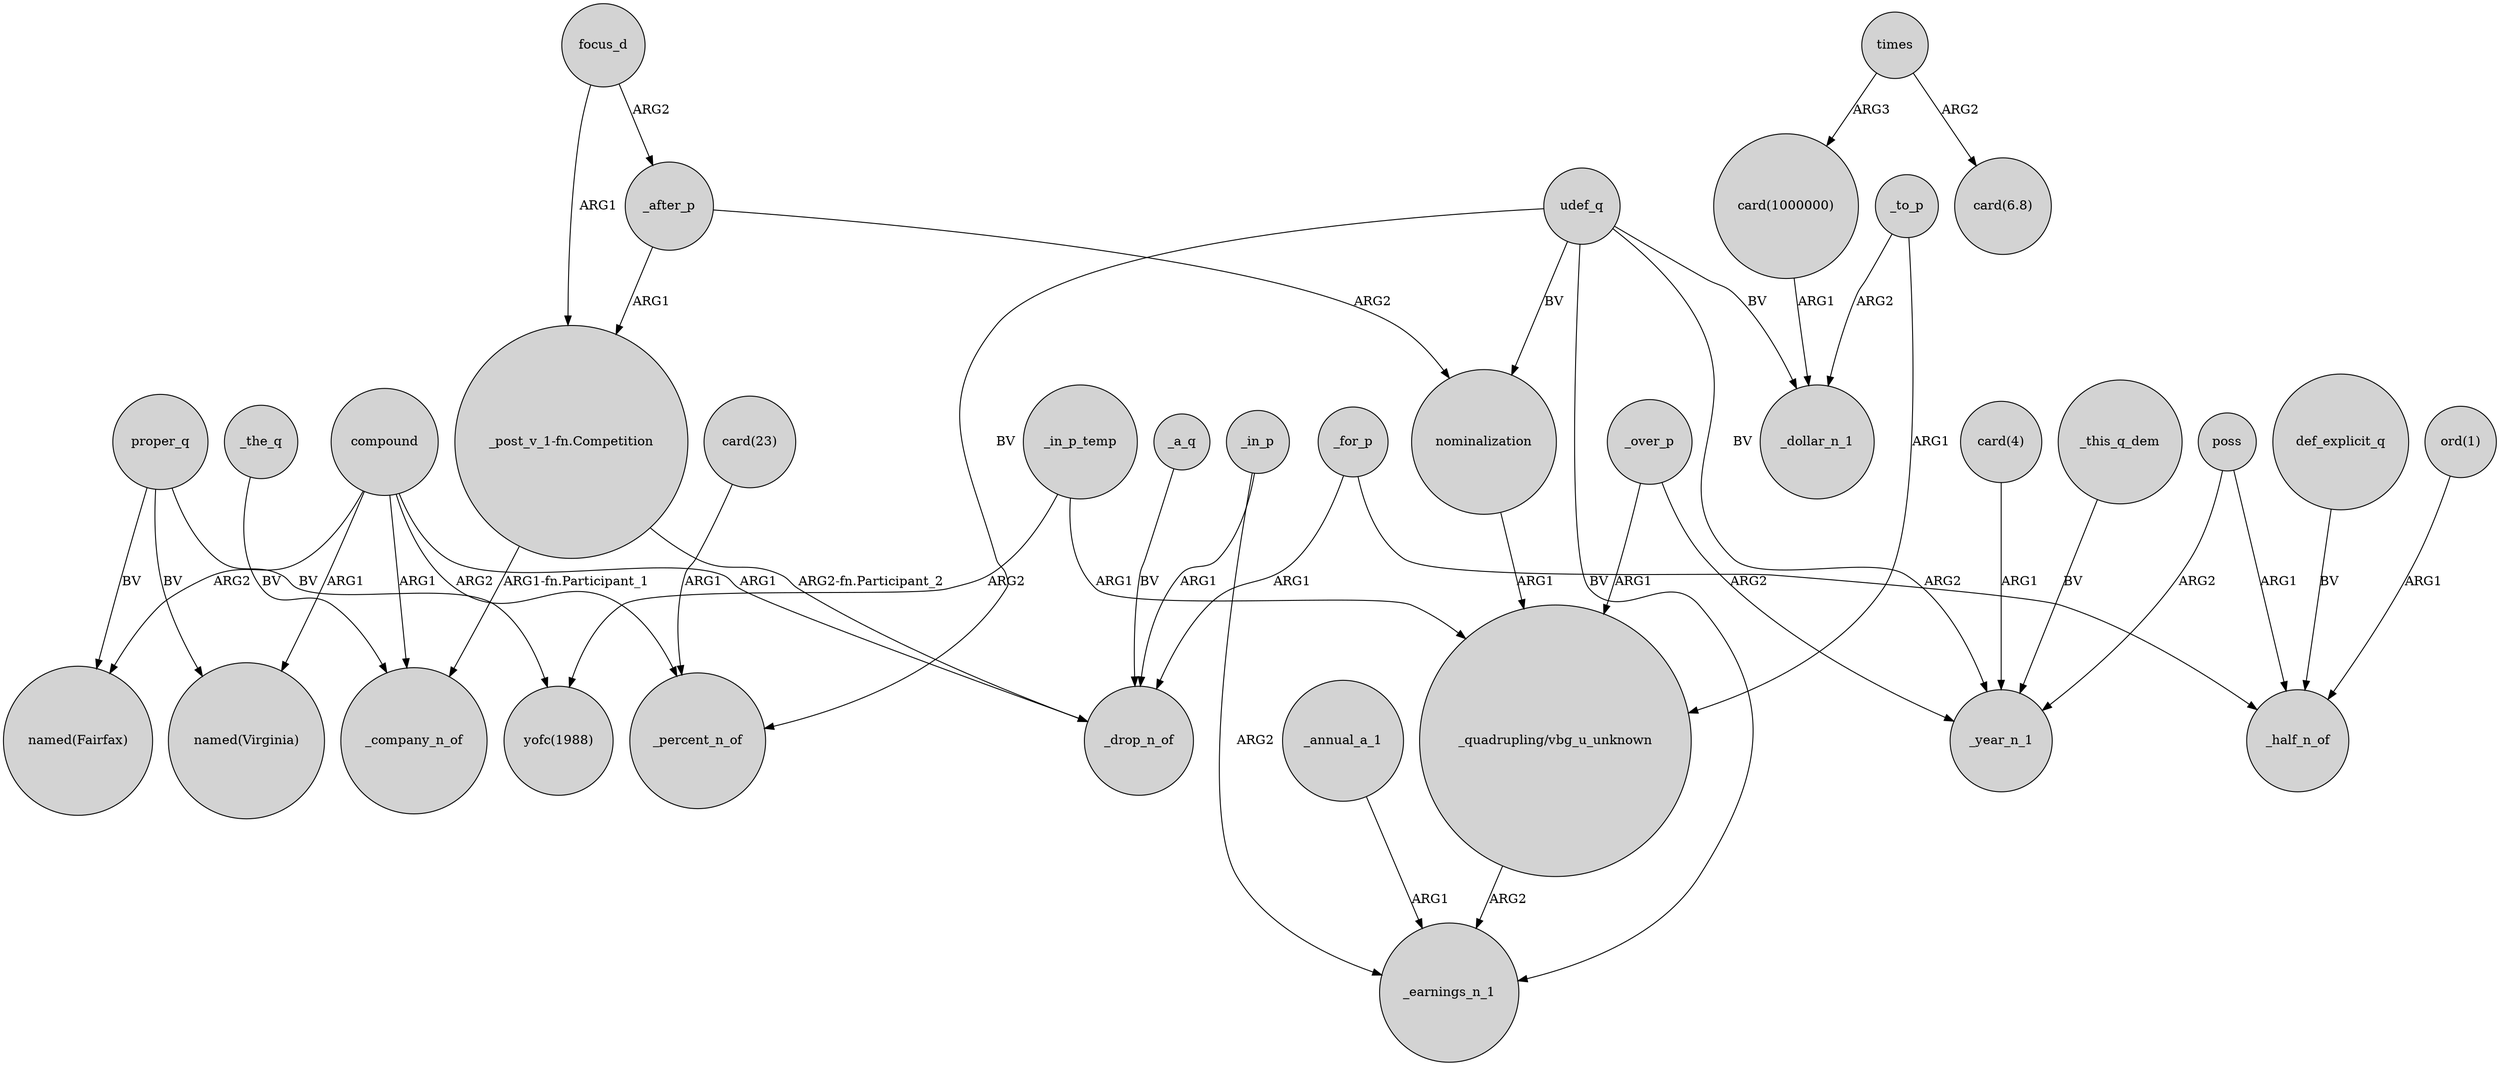 digraph {
	node [shape=circle style=filled]
	"_post_v_1-fn.Competition" -> _company_n_of [label="ARG1-fn.Participant_1"]
	times -> "card(6.8)" [label=ARG2]
	_in_p_temp -> "_quadrupling/vbg_u_unknown" [label=ARG1]
	_after_p -> "_post_v_1-fn.Competition" [label=ARG1]
	_over_p -> "_quadrupling/vbg_u_unknown" [label=ARG1]
	proper_q -> "named(Virginia)" [label=BV]
	"_post_v_1-fn.Competition" -> _drop_n_of [label="ARG2-fn.Participant_2"]
	udef_q -> nominalization [label=BV]
	times -> "card(1000000)" [label=ARG3]
	poss -> _year_n_1 [label=ARG2]
	"card(4)" -> _year_n_1 [label=ARG1]
	compound -> _company_n_of [label=ARG1]
	_to_p -> _dollar_n_1 [label=ARG2]
	"card(23)" -> _percent_n_of [label=ARG1]
	def_explicit_q -> _half_n_of [label=BV]
	compound -> "named(Fairfax)" [label=ARG2]
	_in_p -> _earnings_n_1 [label=ARG2]
	_after_p -> nominalization [label=ARG2]
	poss -> _half_n_of [label=ARG1]
	"_quadrupling/vbg_u_unknown" -> _earnings_n_1 [label=ARG2]
	_for_p -> _drop_n_of [label=ARG1]
	udef_q -> _earnings_n_1 [label=BV]
	udef_q -> _percent_n_of [label=BV]
	focus_d -> "_post_v_1-fn.Competition" [label=ARG1]
	"ord(1)" -> _half_n_of [label=ARG1]
	compound -> _percent_n_of [label=ARG2]
	udef_q -> _dollar_n_1 [label=BV]
	"card(1000000)" -> _dollar_n_1 [label=ARG1]
	_a_q -> _drop_n_of [label=BV]
	_this_q_dem -> _year_n_1 [label=BV]
	focus_d -> _after_p [label=ARG2]
	proper_q -> "yofc(1988)" [label=BV]
	_in_p -> _drop_n_of [label=ARG1]
	proper_q -> "named(Fairfax)" [label=BV]
	_over_p -> _year_n_1 [label=ARG2]
	udef_q -> _year_n_1 [label=BV]
	_for_p -> _half_n_of [label=ARG2]
	compound -> "named(Virginia)" [label=ARG1]
	_annual_a_1 -> _earnings_n_1 [label=ARG1]
	compound -> _drop_n_of [label=ARG1]
	_the_q -> _company_n_of [label=BV]
	nominalization -> "_quadrupling/vbg_u_unknown" [label=ARG1]
	_to_p -> "_quadrupling/vbg_u_unknown" [label=ARG1]
	_in_p_temp -> "yofc(1988)" [label=ARG2]
}
